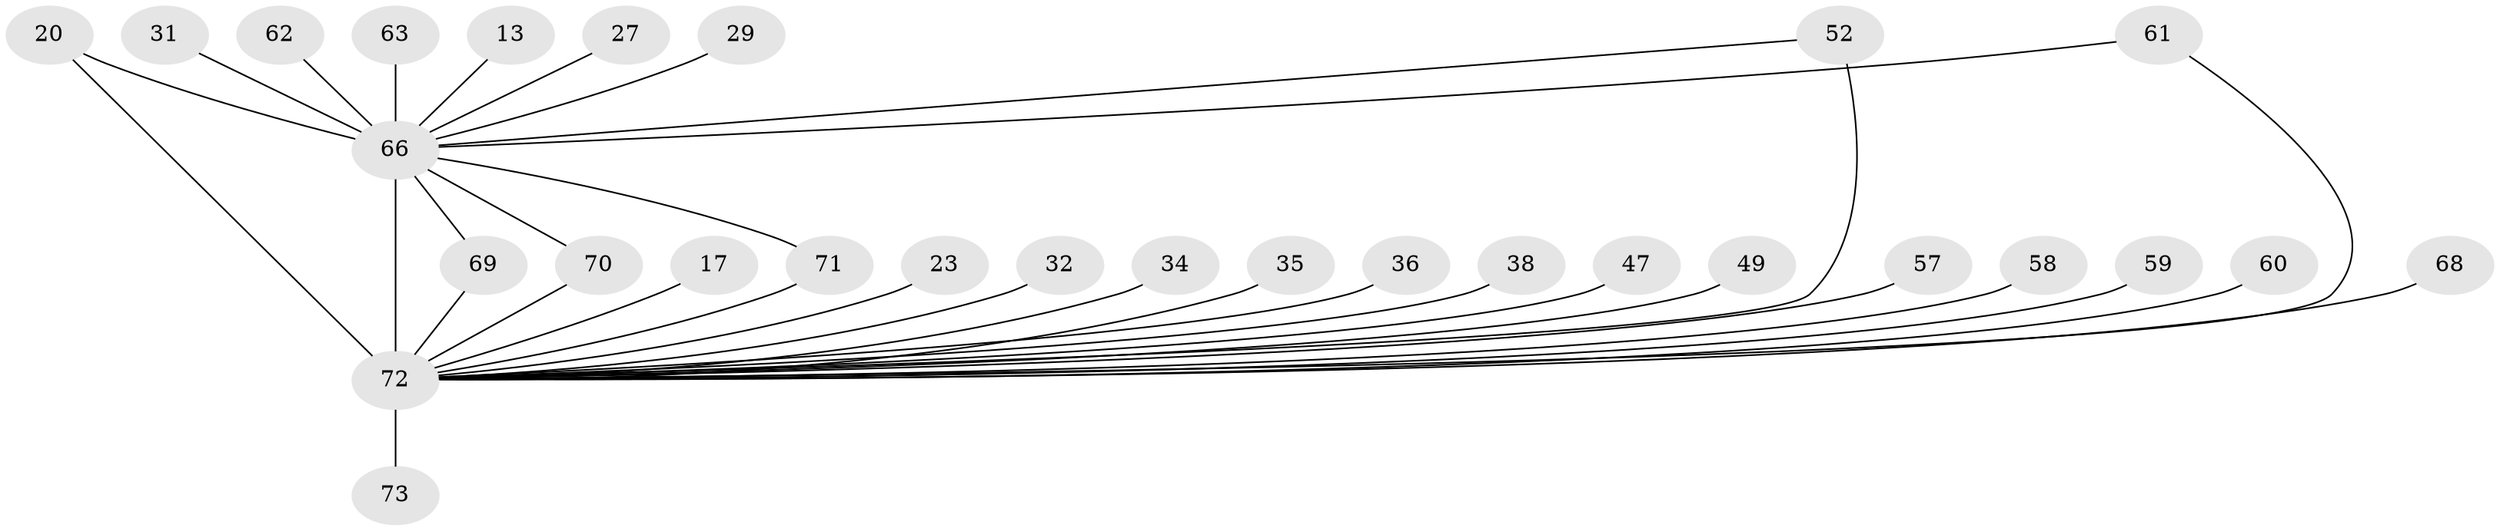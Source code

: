 // original degree distribution, {17: 0.0273972602739726, 18: 0.0136986301369863, 16: 0.0136986301369863, 15: 0.0273972602739726, 19: 0.0136986301369863, 25: 0.0136986301369863, 33: 0.0136986301369863, 12: 0.0136986301369863, 4: 0.0821917808219178, 2: 0.589041095890411, 6: 0.0136986301369863, 3: 0.1780821917808219}
// Generated by graph-tools (version 1.1) at 2025/48/03/04/25 21:48:03]
// undirected, 29 vertices, 34 edges
graph export_dot {
graph [start="1"]
  node [color=gray90,style=filled];
  13;
  17;
  20 [super="+15"];
  23;
  27;
  29;
  31;
  32;
  34;
  35;
  36;
  38;
  47;
  49;
  52 [super="+16"];
  57 [super="+48"];
  58;
  59;
  60;
  61;
  62;
  63;
  66 [super="+64+9"];
  68 [super="+37"];
  69 [super="+40"];
  70 [super="+51"];
  71 [super="+54"];
  72 [super="+19+67+12+65"];
  73;
  13 -- 66 [weight=2];
  17 -- 72 [weight=2];
  20 -- 66;
  20 -- 72 [weight=2];
  23 -- 72 [weight=2];
  27 -- 66 [weight=2];
  29 -- 66 [weight=2];
  31 -- 66 [weight=2];
  32 -- 72 [weight=2];
  34 -- 72 [weight=2];
  35 -- 72 [weight=2];
  36 -- 72 [weight=2];
  38 -- 72 [weight=2];
  47 -- 72 [weight=2];
  49 -- 72 [weight=2];
  52 -- 66;
  52 -- 72 [weight=2];
  57 -- 72 [weight=4];
  58 -- 72 [weight=2];
  59 -- 72 [weight=2];
  60 -- 72 [weight=2];
  61 -- 66;
  61 -- 72;
  62 -- 66 [weight=2];
  63 -- 66 [weight=2];
  66 -- 69 [weight=2];
  66 -- 70 [weight=2];
  66 -- 71;
  66 -- 72 [weight=47];
  68 -- 72 [weight=3];
  69 -- 72 [weight=3];
  70 -- 72 [weight=2];
  71 -- 72 [weight=2];
  72 -- 73;
}
